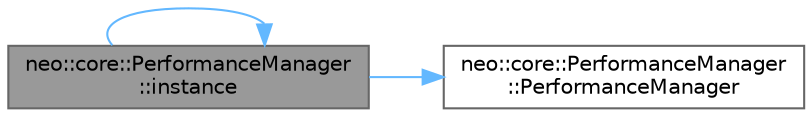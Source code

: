 digraph "neo::core::PerformanceManager::instance"
{
 // LATEX_PDF_SIZE
  bgcolor="transparent";
  edge [fontname=Helvetica,fontsize=10,labelfontname=Helvetica,labelfontsize=10];
  node [fontname=Helvetica,fontsize=10,shape=box,height=0.2,width=0.4];
  rankdir="LR";
  Node1 [id="Node000001",label="neo::core::PerformanceManager\l::instance",height=0.2,width=0.4,color="gray40", fillcolor="grey60", style="filled", fontcolor="black",tooltip=" "];
  Node1 -> Node1 [id="edge1_Node000001_Node000001",color="steelblue1",style="solid",tooltip=" "];
  Node1 -> Node2 [id="edge2_Node000001_Node000002",color="steelblue1",style="solid",tooltip=" "];
  Node2 [id="Node000002",label="neo::core::PerformanceManager\l::PerformanceManager",height=0.2,width=0.4,color="grey40", fillcolor="white", style="filled",URL="$classneo_1_1core_1_1_performance_manager.html#ac5171dc7ec17144deee75a2e8c1f40f7",tooltip=" "];
}
